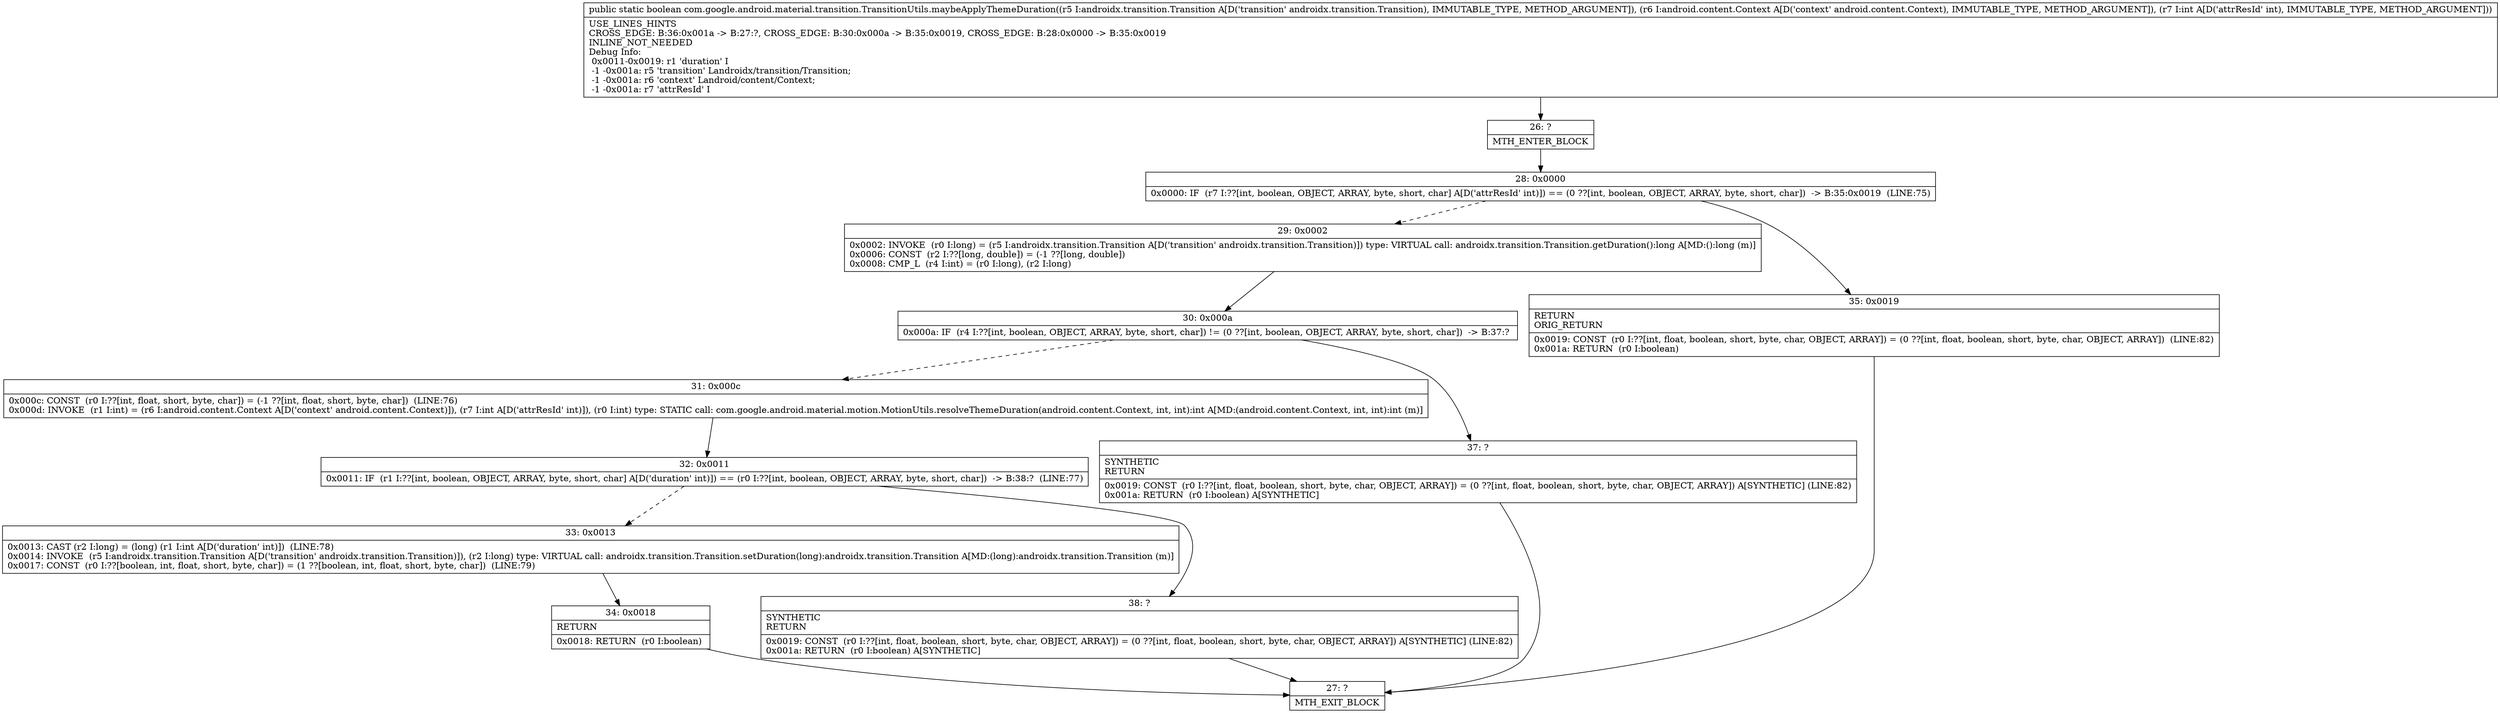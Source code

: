 digraph "CFG forcom.google.android.material.transition.TransitionUtils.maybeApplyThemeDuration(Landroidx\/transition\/Transition;Landroid\/content\/Context;I)Z" {
Node_26 [shape=record,label="{26\:\ ?|MTH_ENTER_BLOCK\l}"];
Node_28 [shape=record,label="{28\:\ 0x0000|0x0000: IF  (r7 I:??[int, boolean, OBJECT, ARRAY, byte, short, char] A[D('attrResId' int)]) == (0 ??[int, boolean, OBJECT, ARRAY, byte, short, char])  \-\> B:35:0x0019  (LINE:75)\l}"];
Node_29 [shape=record,label="{29\:\ 0x0002|0x0002: INVOKE  (r0 I:long) = (r5 I:androidx.transition.Transition A[D('transition' androidx.transition.Transition)]) type: VIRTUAL call: androidx.transition.Transition.getDuration():long A[MD:():long (m)]\l0x0006: CONST  (r2 I:??[long, double]) = (\-1 ??[long, double]) \l0x0008: CMP_L  (r4 I:int) = (r0 I:long), (r2 I:long) \l}"];
Node_30 [shape=record,label="{30\:\ 0x000a|0x000a: IF  (r4 I:??[int, boolean, OBJECT, ARRAY, byte, short, char]) != (0 ??[int, boolean, OBJECT, ARRAY, byte, short, char])  \-\> B:37:? \l}"];
Node_31 [shape=record,label="{31\:\ 0x000c|0x000c: CONST  (r0 I:??[int, float, short, byte, char]) = (\-1 ??[int, float, short, byte, char])  (LINE:76)\l0x000d: INVOKE  (r1 I:int) = (r6 I:android.content.Context A[D('context' android.content.Context)]), (r7 I:int A[D('attrResId' int)]), (r0 I:int) type: STATIC call: com.google.android.material.motion.MotionUtils.resolveThemeDuration(android.content.Context, int, int):int A[MD:(android.content.Context, int, int):int (m)]\l}"];
Node_32 [shape=record,label="{32\:\ 0x0011|0x0011: IF  (r1 I:??[int, boolean, OBJECT, ARRAY, byte, short, char] A[D('duration' int)]) == (r0 I:??[int, boolean, OBJECT, ARRAY, byte, short, char])  \-\> B:38:?  (LINE:77)\l}"];
Node_33 [shape=record,label="{33\:\ 0x0013|0x0013: CAST (r2 I:long) = (long) (r1 I:int A[D('duration' int)])  (LINE:78)\l0x0014: INVOKE  (r5 I:androidx.transition.Transition A[D('transition' androidx.transition.Transition)]), (r2 I:long) type: VIRTUAL call: androidx.transition.Transition.setDuration(long):androidx.transition.Transition A[MD:(long):androidx.transition.Transition (m)]\l0x0017: CONST  (r0 I:??[boolean, int, float, short, byte, char]) = (1 ??[boolean, int, float, short, byte, char])  (LINE:79)\l}"];
Node_34 [shape=record,label="{34\:\ 0x0018|RETURN\l|0x0018: RETURN  (r0 I:boolean) \l}"];
Node_27 [shape=record,label="{27\:\ ?|MTH_EXIT_BLOCK\l}"];
Node_38 [shape=record,label="{38\:\ ?|SYNTHETIC\lRETURN\l|0x0019: CONST  (r0 I:??[int, float, boolean, short, byte, char, OBJECT, ARRAY]) = (0 ??[int, float, boolean, short, byte, char, OBJECT, ARRAY]) A[SYNTHETIC] (LINE:82)\l0x001a: RETURN  (r0 I:boolean) A[SYNTHETIC]\l}"];
Node_37 [shape=record,label="{37\:\ ?|SYNTHETIC\lRETURN\l|0x0019: CONST  (r0 I:??[int, float, boolean, short, byte, char, OBJECT, ARRAY]) = (0 ??[int, float, boolean, short, byte, char, OBJECT, ARRAY]) A[SYNTHETIC] (LINE:82)\l0x001a: RETURN  (r0 I:boolean) A[SYNTHETIC]\l}"];
Node_35 [shape=record,label="{35\:\ 0x0019|RETURN\lORIG_RETURN\l|0x0019: CONST  (r0 I:??[int, float, boolean, short, byte, char, OBJECT, ARRAY]) = (0 ??[int, float, boolean, short, byte, char, OBJECT, ARRAY])  (LINE:82)\l0x001a: RETURN  (r0 I:boolean) \l}"];
MethodNode[shape=record,label="{public static boolean com.google.android.material.transition.TransitionUtils.maybeApplyThemeDuration((r5 I:androidx.transition.Transition A[D('transition' androidx.transition.Transition), IMMUTABLE_TYPE, METHOD_ARGUMENT]), (r6 I:android.content.Context A[D('context' android.content.Context), IMMUTABLE_TYPE, METHOD_ARGUMENT]), (r7 I:int A[D('attrResId' int), IMMUTABLE_TYPE, METHOD_ARGUMENT]))  | USE_LINES_HINTS\lCROSS_EDGE: B:36:0x001a \-\> B:27:?, CROSS_EDGE: B:30:0x000a \-\> B:35:0x0019, CROSS_EDGE: B:28:0x0000 \-\> B:35:0x0019\lINLINE_NOT_NEEDED\lDebug Info:\l  0x0011\-0x0019: r1 'duration' I\l  \-1 \-0x001a: r5 'transition' Landroidx\/transition\/Transition;\l  \-1 \-0x001a: r6 'context' Landroid\/content\/Context;\l  \-1 \-0x001a: r7 'attrResId' I\l}"];
MethodNode -> Node_26;Node_26 -> Node_28;
Node_28 -> Node_29[style=dashed];
Node_28 -> Node_35;
Node_29 -> Node_30;
Node_30 -> Node_31[style=dashed];
Node_30 -> Node_37;
Node_31 -> Node_32;
Node_32 -> Node_33[style=dashed];
Node_32 -> Node_38;
Node_33 -> Node_34;
Node_34 -> Node_27;
Node_38 -> Node_27;
Node_37 -> Node_27;
Node_35 -> Node_27;
}

